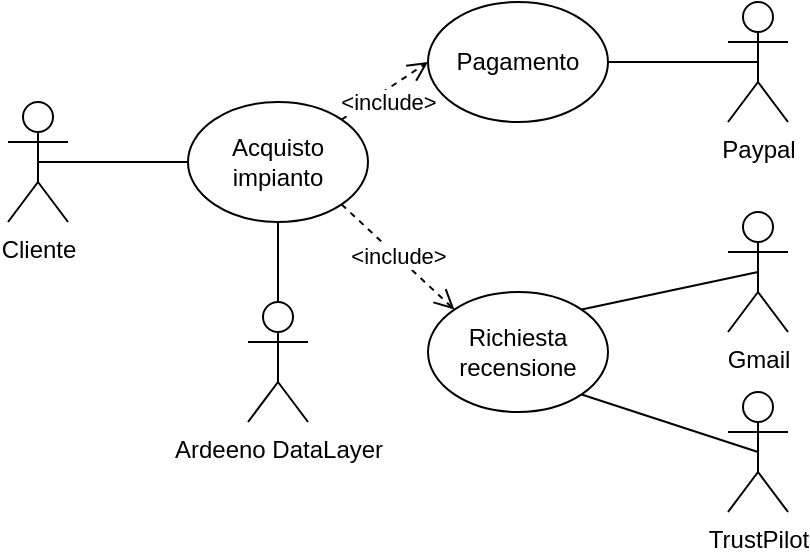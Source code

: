 <mxfile scale="4" border="0">
    <diagram id="2pkDhd71fD2mC2tWStdZ" name="Page-1">
        <mxGraphModel dx="1983" dy="1609" grid="1" gridSize="10" guides="1" tooltips="1" connect="1" arrows="1" fold="1" page="1" pageScale="1" pageWidth="827" pageHeight="1169" background="#FFFFFF" math="0" shadow="0">
            <root>
                <mxCell id="0"/>
                <mxCell id="1" parent="0"/>
                <mxCell id="O_CSJ5SETcwsMR54zyhG-1" value="Cliente" style="shape=umlActor;verticalLabelPosition=bottom;verticalAlign=top;html=1;outlineConnect=0;perimeterSpacing=14;" parent="1" vertex="1">
                    <mxGeometry x="260" y="80" width="30" height="60" as="geometry"/>
                </mxCell>
                <mxCell id="O_CSJ5SETcwsMR54zyhG-25" style="rounded=0;orthogonalLoop=1;jettySize=auto;html=1;exitX=0;exitY=0.5;exitDx=0;exitDy=0;endArrow=none;endFill=0;entryX=0.5;entryY=0.5;entryDx=0;entryDy=0;entryPerimeter=0;" parent="1" source="O_CSJ5SETcwsMR54zyhG-12" target="O_CSJ5SETcwsMR54zyhG-1" edge="1">
                    <mxGeometry relative="1" as="geometry">
                        <mxPoint x="160" y="120" as="targetPoint"/>
                    </mxGeometry>
                </mxCell>
                <mxCell id="O_CSJ5SETcwsMR54zyhG-12" value="Acquisto impianto" style="ellipse;whiteSpace=wrap;html=1;fillColor=#FFFFFF;gradientColor=none;strokeColor=#000000;strokeWidth=1;" parent="1" vertex="1">
                    <mxGeometry x="350" y="80" width="90" height="60" as="geometry"/>
                </mxCell>
                <mxCell id="O_CSJ5SETcwsMR54zyhG-18" value="Richiesta recensione" style="ellipse;whiteSpace=wrap;html=1;fillColor=#FFFFFF;strokeColor=#000000;" parent="1" vertex="1">
                    <mxGeometry x="470" y="175" width="90" height="60" as="geometry"/>
                </mxCell>
                <mxCell id="OmCYWnrhbO7qevd_RyAj-14" style="edgeStyle=none;rounded=0;orthogonalLoop=1;jettySize=auto;html=1;exitX=0.5;exitY=0;exitDx=0;exitDy=0;exitPerimeter=0;entryX=0.5;entryY=1;entryDx=0;entryDy=0;endArrow=none;endFill=0;endSize=10;" parent="1" source="O_CSJ5SETcwsMR54zyhG-19" target="O_CSJ5SETcwsMR54zyhG-12" edge="1">
                    <mxGeometry relative="1" as="geometry">
                        <mxPoint x="395" y="140" as="targetPoint"/>
                    </mxGeometry>
                </mxCell>
                <mxCell id="O_CSJ5SETcwsMR54zyhG-19" value="Ardeeno DataLayer" style="shape=umlActor;verticalLabelPosition=bottom;verticalAlign=top;html=1;outlineConnect=0;" parent="1" vertex="1">
                    <mxGeometry x="380" y="180" width="30" height="60" as="geometry"/>
                </mxCell>
                <mxCell id="O_CSJ5SETcwsMR54zyhG-44" style="edgeStyle=none;rounded=0;orthogonalLoop=1;jettySize=auto;html=1;exitX=0.5;exitY=0.5;exitDx=0;exitDy=0;exitPerimeter=0;entryX=1;entryY=0;entryDx=0;entryDy=0;endArrow=none;endFill=0;" parent="1" source="O_CSJ5SETcwsMR54zyhG-21" target="O_CSJ5SETcwsMR54zyhG-18" edge="1">
                    <mxGeometry relative="1" as="geometry">
                        <mxPoint x="710" y="160" as="targetPoint"/>
                    </mxGeometry>
                </mxCell>
                <mxCell id="O_CSJ5SETcwsMR54zyhG-21" value="Gmail" style="shape=umlActor;verticalLabelPosition=bottom;verticalAlign=top;html=1;outlineConnect=0;" parent="1" vertex="1">
                    <mxGeometry x="620" y="135" width="30" height="60" as="geometry"/>
                </mxCell>
                <mxCell id="O_CSJ5SETcwsMR54zyhG-41" style="edgeStyle=none;rounded=0;orthogonalLoop=1;jettySize=auto;html=1;exitX=0.5;exitY=0.5;exitDx=0;exitDy=0;exitPerimeter=0;entryX=1;entryY=1;entryDx=0;entryDy=0;endArrow=none;endFill=0;" parent="1" source="O_CSJ5SETcwsMR54zyhG-22" target="O_CSJ5SETcwsMR54zyhG-18" edge="1">
                    <mxGeometry relative="1" as="geometry">
                        <mxPoint x="710" y="260" as="targetPoint"/>
                    </mxGeometry>
                </mxCell>
                <mxCell id="O_CSJ5SETcwsMR54zyhG-22" value="TrustPilot" style="shape=umlActor;verticalLabelPosition=bottom;verticalAlign=top;html=1;outlineConnect=0;" parent="1" vertex="1">
                    <mxGeometry x="620" y="225" width="30" height="60" as="geometry"/>
                </mxCell>
                <mxCell id="OmCYWnrhbO7qevd_RyAj-7" style="rounded=0;orthogonalLoop=1;jettySize=auto;html=1;exitX=0.5;exitY=0.5;exitDx=0;exitDy=0;exitPerimeter=0;entryX=1;entryY=0.5;entryDx=0;entryDy=0;endArrow=none;endFill=0;endSize=10;" parent="1" source="O_CSJ5SETcwsMR54zyhG-46" target="OmCYWnrhbO7qevd_RyAj-6" edge="1">
                    <mxGeometry relative="1" as="geometry"/>
                </mxCell>
                <mxCell id="O_CSJ5SETcwsMR54zyhG-46" value="Paypal" style="shape=umlActor;verticalLabelPosition=bottom;verticalAlign=top;html=1;outlineConnect=0;" parent="1" vertex="1">
                    <mxGeometry x="620" y="30" width="30" height="60" as="geometry"/>
                </mxCell>
                <mxCell id="OmCYWnrhbO7qevd_RyAj-6" value="Pagamento" style="ellipse;whiteSpace=wrap;html=1;resizeWidth=0;" parent="1" vertex="1">
                    <mxGeometry x="470" y="30" width="90" height="60" as="geometry"/>
                </mxCell>
                <mxCell id="OmCYWnrhbO7qevd_RyAj-8" value="&amp;lt;include&amp;gt;" style="endArrow=open;endSize=8;endFill=0;html=1;rounded=0;dashed=1;exitX=1;exitY=0;exitDx=0;exitDy=0;entryX=0;entryY=0.5;entryDx=0;entryDy=0;startSize=0;" parent="1" source="O_CSJ5SETcwsMR54zyhG-12" target="OmCYWnrhbO7qevd_RyAj-6" edge="1">
                    <mxGeometry x="-0.069" y="-6" width="160" relative="1" as="geometry">
                        <mxPoint x="600" y="180" as="sourcePoint"/>
                        <mxPoint x="490" y="280" as="targetPoint"/>
                        <Array as="points">
                            <mxPoint x="440" y="80"/>
                        </Array>
                        <mxPoint as="offset"/>
                    </mxGeometry>
                </mxCell>
                <mxCell id="OmCYWnrhbO7qevd_RyAj-9" value="&amp;lt;include&amp;gt;" style="endArrow=open;endSize=8;endFill=0;html=1;rounded=0;dashed=1;entryX=0;entryY=0;entryDx=0;entryDy=0;exitX=1;exitY=1;exitDx=0;exitDy=0;startSize=0;" parent="1" source="O_CSJ5SETcwsMR54zyhG-12" target="O_CSJ5SETcwsMR54zyhG-18" edge="1">
                    <mxGeometry width="160" relative="1" as="geometry">
                        <mxPoint x="586.82" y="201.213" as="sourcePoint"/>
                        <mxPoint x="610" y="270" as="targetPoint"/>
                    </mxGeometry>
                </mxCell>
            </root>
        </mxGraphModel>
    </diagram>
</mxfile>